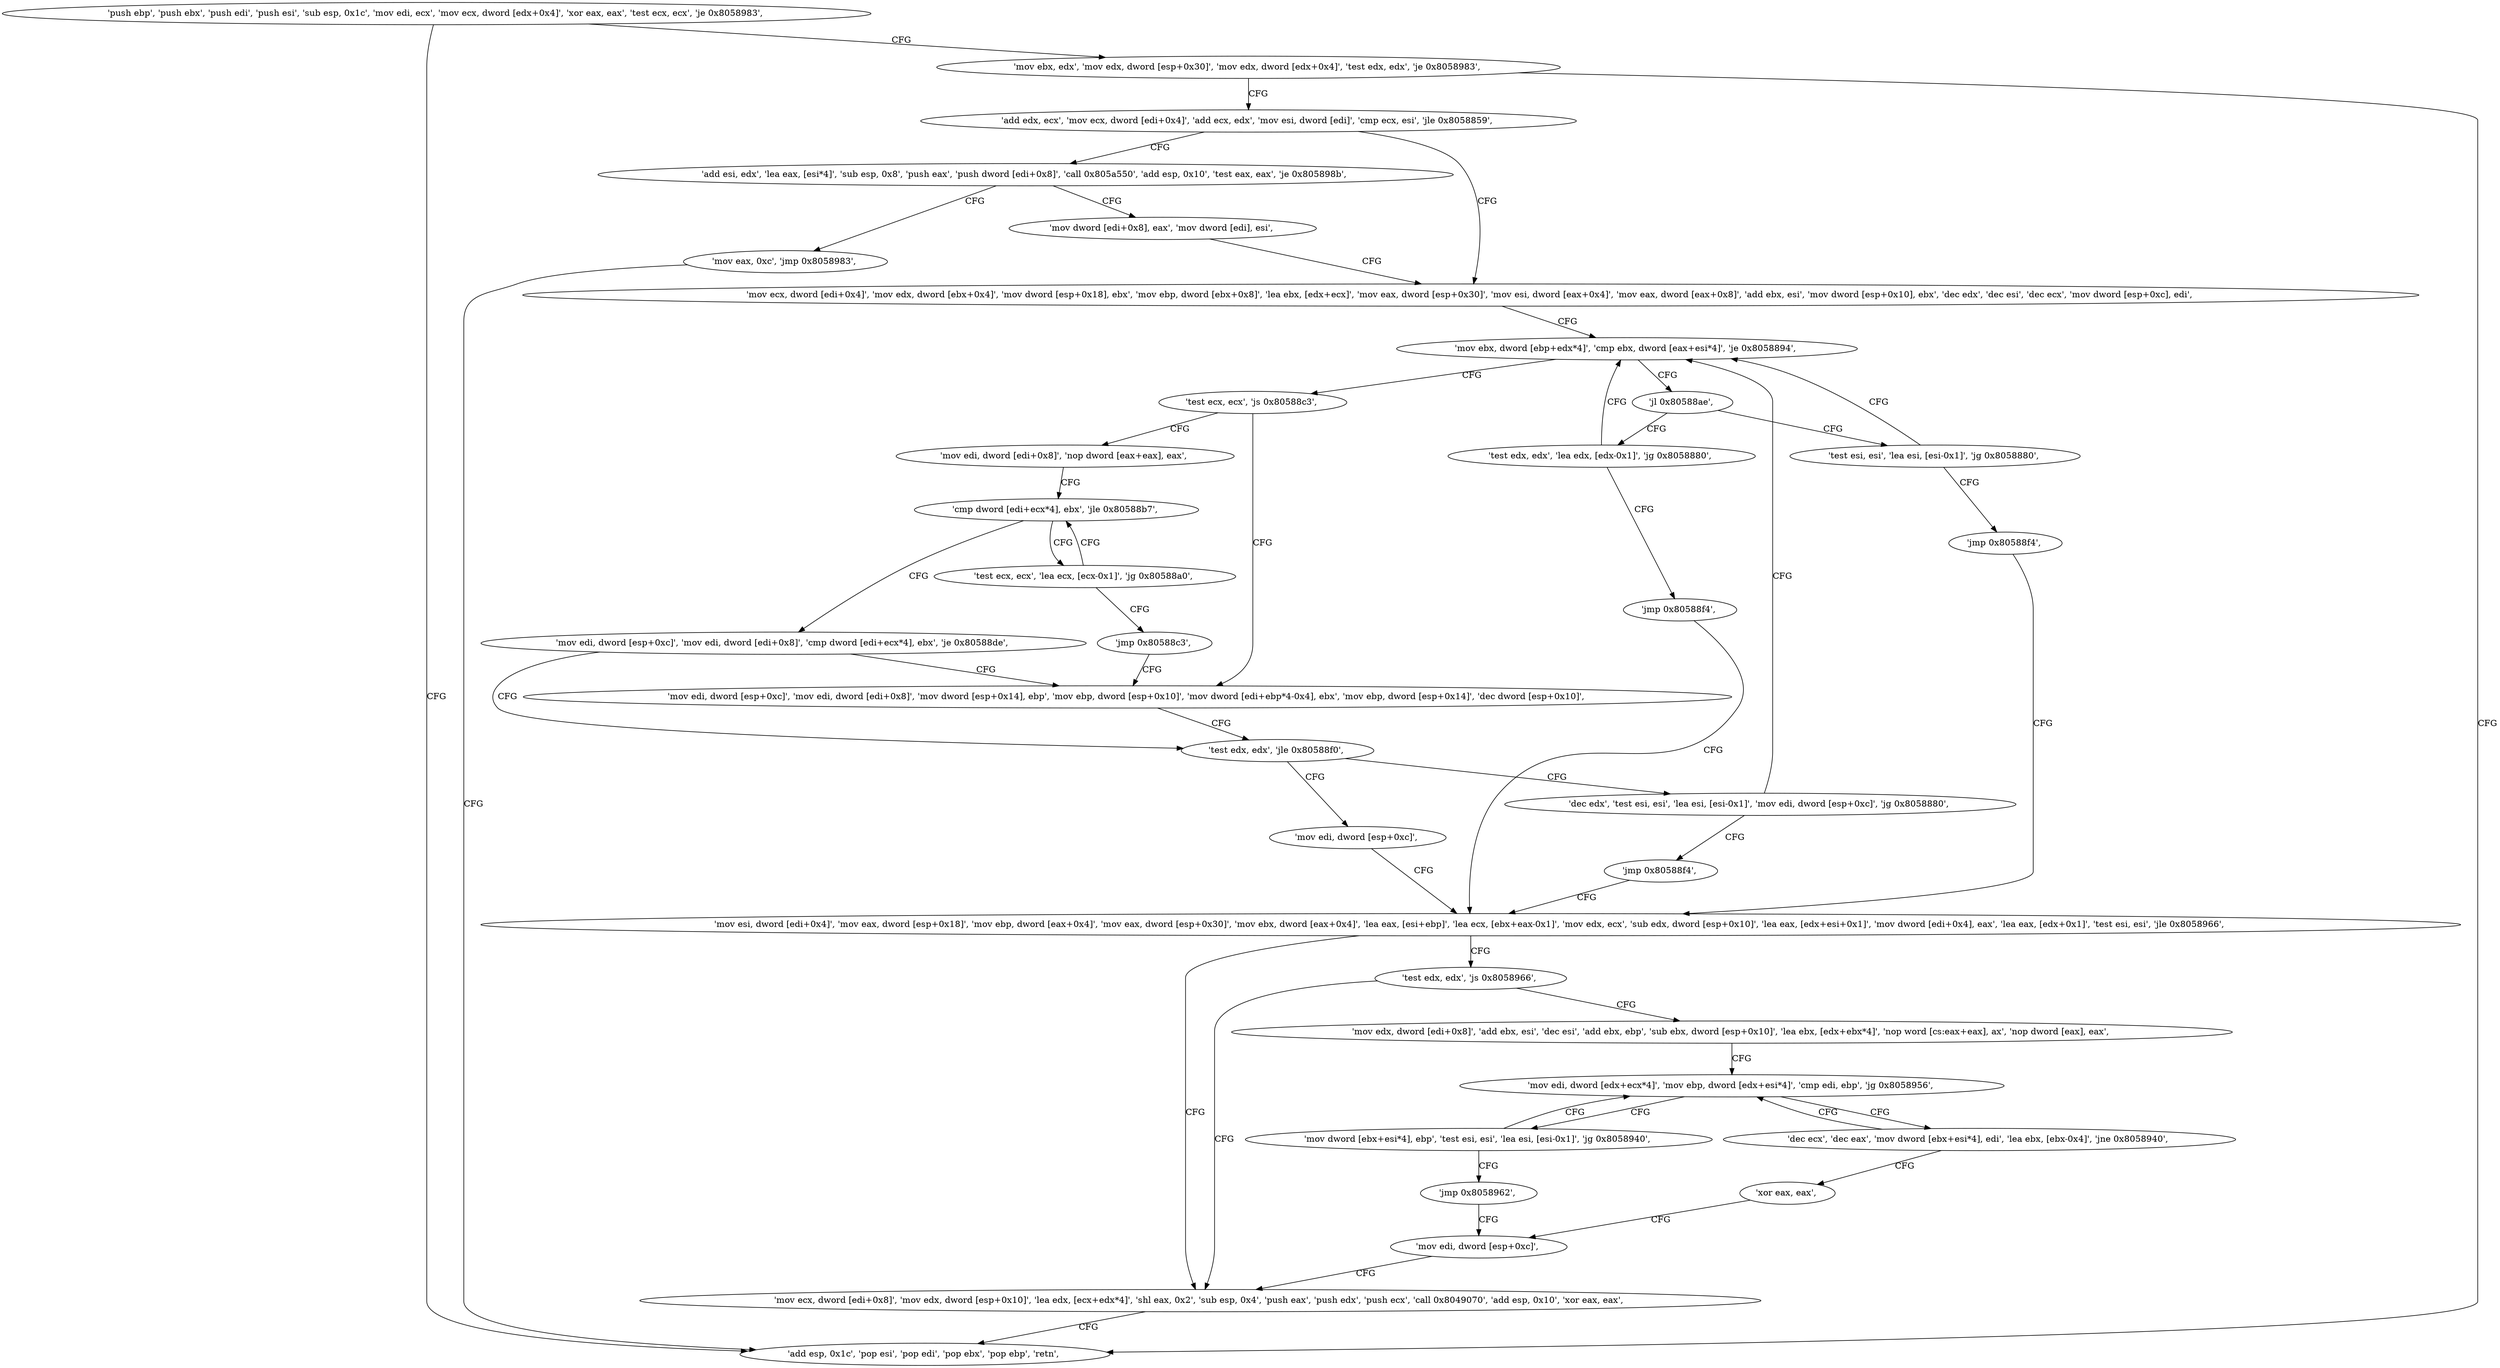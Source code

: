 digraph "func" {
"134580224" [label = "'push ebp', 'push ebx', 'push edi', 'push esi', 'sub esp, 0x1c', 'mov edi, ecx', 'mov ecx, dword [edx+0x4]', 'xor eax, eax', 'test ecx, ecx', 'je 0x8058983', " ]
"134580611" [label = "'add esp, 0x1c', 'pop esi', 'pop edi', 'pop ebx', 'pop ebp', 'retn', " ]
"134580246" [label = "'mov ebx, edx', 'mov edx, dword [esp+0x30]', 'mov edx, dword [edx+0x4]', 'test edx, edx', 'je 0x8058983', " ]
"134580263" [label = "'add edx, ecx', 'mov ecx, dword [edi+0x4]', 'add ecx, edx', 'mov esi, dword [edi]', 'cmp ecx, esi', 'jle 0x8058859', " ]
"134580313" [label = "'mov ecx, dword [edi+0x4]', 'mov edx, dword [ebx+0x4]', 'mov dword [esp+0x18], ebx', 'mov ebp, dword [ebx+0x8]', 'lea ebx, [edx+ecx]', 'mov eax, dword [esp+0x30]', 'mov esi, dword [eax+0x4]', 'mov eax, dword [eax+0x8]', 'add ebx, esi', 'mov dword [esp+0x10], ebx', 'dec edx', 'dec esi', 'dec ecx', 'mov dword [esp+0xc], edi', " ]
"134580276" [label = "'add esi, edx', 'lea eax, [esi*4]', 'sub esp, 0x8', 'push eax', 'push dword [edi+0x8]', 'call 0x805a550', 'add esp, 0x10', 'test eax, eax', 'je 0x805898b', " ]
"134580352" [label = "'mov ebx, dword [ebp+edx*4]', 'cmp ebx, dword [eax+esi*4]', 'je 0x8058894', " ]
"134580619" [label = "'mov eax, 0xc', 'jmp 0x8058983', " ]
"134580308" [label = "'mov dword [edi+0x8], eax', 'mov dword [edi], esi', " ]
"134580372" [label = "'test ecx, ecx', 'js 0x80588c3', " ]
"134580419" [label = "'mov edi, dword [esp+0xc]', 'mov edi, dword [edi+0x8]', 'mov dword [esp+0x14], ebp', 'mov ebp, dword [esp+0x10]', 'mov dword [edi+ebp*4-0x4], ebx', 'mov ebp, dword [esp+0x14]', 'dec dword [esp+0x10]', " ]
"134580376" [label = "'mov edi, dword [edi+0x8]', 'nop dword [eax+eax], eax', " ]
"134580361" [label = "'jl 0x80588ae', " ]
"134580398" [label = "'test esi, esi', 'lea esi, [esi-0x1]', 'jg 0x8058880', " ]
"134580363" [label = "'test edx, edx', 'lea edx, [edx-0x1]', 'jg 0x8058880', " ]
"134580446" [label = "'test edx, edx', 'jle 0x80588f0', " ]
"134580384" [label = "'cmp dword [edi+ecx*4], ebx', 'jle 0x80588b7', " ]
"134580405" [label = "'jmp 0x80588f4', " ]
"134580370" [label = "'jmp 0x80588f4', " ]
"134580464" [label = "'mov edi, dword [esp+0xc]', " ]
"134580468" [label = "'mov esi, dword [edi+0x4]', 'mov eax, dword [esp+0x18]', 'mov ebp, dword [eax+0x4]', 'mov eax, dword [esp+0x30]', 'mov ebx, dword [eax+0x4]', 'lea eax, [esi+ebp]', 'lea ecx, [ebx+eax-0x1]', 'mov edx, ecx', 'sub edx, dword [esp+0x10]', 'lea eax, [edx+esi+0x1]', 'mov dword [edi+0x4], eax', 'lea eax, [edx+0x1]', 'test esi, esi', 'jle 0x8058966', " ]
"134580450" [label = "'dec edx', 'test esi, esi', 'lea esi, [esi-0x1]', 'mov edi, dword [esp+0xc]', 'jg 0x8058880', " ]
"134580462" [label = "'jmp 0x80588f4', " ]
"134580407" [label = "'mov edi, dword [esp+0xc]', 'mov edi, dword [edi+0x8]', 'cmp dword [edi+ecx*4], ebx', 'je 0x80588de', " ]
"134580389" [label = "'test ecx, ecx', 'lea ecx, [ecx-0x1]', 'jg 0x80588a0', " ]
"134580396" [label = "'jmp 0x80588c3', " ]
"134580582" [label = "'mov ecx, dword [edi+0x8]', 'mov edx, dword [esp+0x10]', 'lea edx, [ecx+edx*4]', 'shl eax, 0x2', 'sub esp, 0x4', 'push eax', 'push edx', 'push ecx', 'call 0x8049070', 'add esp, 0x10', 'xor eax, eax', " ]
"134580512" [label = "'test edx, edx', 'js 0x8058966', " ]
"134580516" [label = "'mov edx, dword [edi+0x8]', 'add ebx, esi', 'dec esi', 'add ebx, ebp', 'sub ebx, dword [esp+0x10]', 'lea ebx, [edx+ebx*4]', 'nop word [cs:eax+eax], ax', 'nop dword [eax], eax', " ]
"134580544" [label = "'mov edi, dword [edx+ecx*4]', 'mov ebp, dword [edx+esi*4]', 'cmp edi, ebp', 'jg 0x8058956', " ]
"134580566" [label = "'dec ecx', 'dec eax', 'mov dword [ebx+esi*4], edi', 'lea ebx, [ebx-0x4]', 'jne 0x8058940', " ]
"134580576" [label = "'xor eax, eax', " ]
"134580554" [label = "'mov dword [ebx+esi*4], ebp', 'test esi, esi', 'lea esi, [esi-0x1]', 'jg 0x8058940', " ]
"134580564" [label = "'jmp 0x8058962', " ]
"134580578" [label = "'mov edi, dword [esp+0xc]', " ]
"134580224" -> "134580611" [ label = "CFG" ]
"134580224" -> "134580246" [ label = "CFG" ]
"134580246" -> "134580611" [ label = "CFG" ]
"134580246" -> "134580263" [ label = "CFG" ]
"134580263" -> "134580313" [ label = "CFG" ]
"134580263" -> "134580276" [ label = "CFG" ]
"134580313" -> "134580352" [ label = "CFG" ]
"134580276" -> "134580619" [ label = "CFG" ]
"134580276" -> "134580308" [ label = "CFG" ]
"134580352" -> "134580372" [ label = "CFG" ]
"134580352" -> "134580361" [ label = "CFG" ]
"134580619" -> "134580611" [ label = "CFG" ]
"134580308" -> "134580313" [ label = "CFG" ]
"134580372" -> "134580419" [ label = "CFG" ]
"134580372" -> "134580376" [ label = "CFG" ]
"134580419" -> "134580446" [ label = "CFG" ]
"134580376" -> "134580384" [ label = "CFG" ]
"134580361" -> "134580398" [ label = "CFG" ]
"134580361" -> "134580363" [ label = "CFG" ]
"134580398" -> "134580352" [ label = "CFG" ]
"134580398" -> "134580405" [ label = "CFG" ]
"134580363" -> "134580352" [ label = "CFG" ]
"134580363" -> "134580370" [ label = "CFG" ]
"134580446" -> "134580464" [ label = "CFG" ]
"134580446" -> "134580450" [ label = "CFG" ]
"134580384" -> "134580407" [ label = "CFG" ]
"134580384" -> "134580389" [ label = "CFG" ]
"134580405" -> "134580468" [ label = "CFG" ]
"134580370" -> "134580468" [ label = "CFG" ]
"134580464" -> "134580468" [ label = "CFG" ]
"134580468" -> "134580582" [ label = "CFG" ]
"134580468" -> "134580512" [ label = "CFG" ]
"134580450" -> "134580352" [ label = "CFG" ]
"134580450" -> "134580462" [ label = "CFG" ]
"134580462" -> "134580468" [ label = "CFG" ]
"134580407" -> "134580446" [ label = "CFG" ]
"134580407" -> "134580419" [ label = "CFG" ]
"134580389" -> "134580384" [ label = "CFG" ]
"134580389" -> "134580396" [ label = "CFG" ]
"134580396" -> "134580419" [ label = "CFG" ]
"134580582" -> "134580611" [ label = "CFG" ]
"134580512" -> "134580582" [ label = "CFG" ]
"134580512" -> "134580516" [ label = "CFG" ]
"134580516" -> "134580544" [ label = "CFG" ]
"134580544" -> "134580566" [ label = "CFG" ]
"134580544" -> "134580554" [ label = "CFG" ]
"134580566" -> "134580544" [ label = "CFG" ]
"134580566" -> "134580576" [ label = "CFG" ]
"134580576" -> "134580578" [ label = "CFG" ]
"134580554" -> "134580544" [ label = "CFG" ]
"134580554" -> "134580564" [ label = "CFG" ]
"134580564" -> "134580578" [ label = "CFG" ]
"134580578" -> "134580582" [ label = "CFG" ]
}
